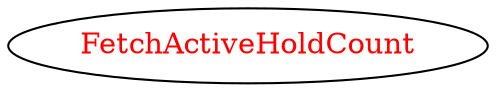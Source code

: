 digraph dependencyGraph {
 concentrate=true;
 ranksep="2.0";
 rankdir="LR"; 
 splines="ortho";
"FetchActiveHoldCount" [fontcolor="red"];
}